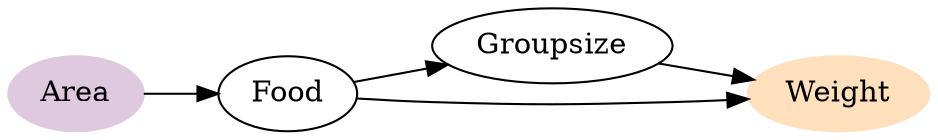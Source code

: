 digraph {
Area [style=filled; color="#dfc9de"]
Food
Groupsize
Weight [style=filled; color="#ffe0bd"]
Area -> Food
Food -> Groupsize
Food -> Weight
Groupsize -> Weight
rankdir=LR}

